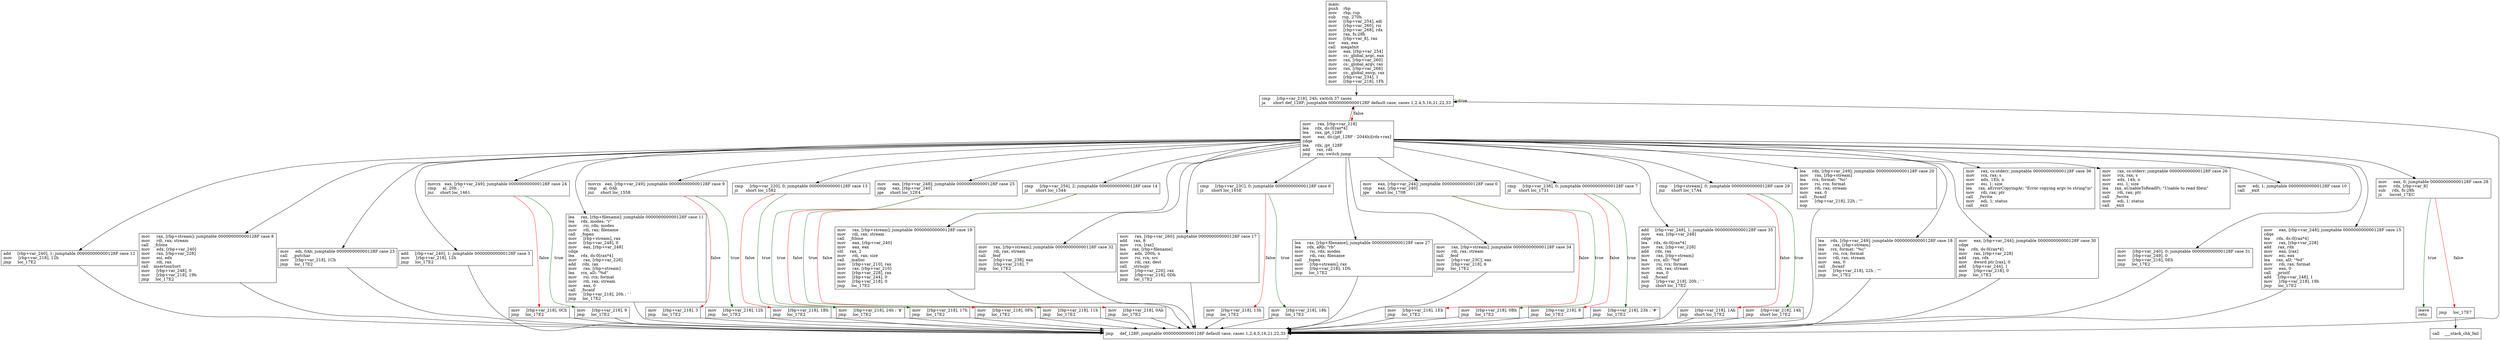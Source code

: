 digraph "main" {
	graph [
	];
	node [
		shape = "box"
	];
	edge [
	];
	"0" [
		label = "main:\lpush    rbp\lmov     rbp, rsp\lsub     rsp, 270h\lmov     [rbp+var_254], edi\lmov     [rbp+var_260], rsi\lmov     [rbp+var_268], rdx\lmov     rax, fs:28h\lmov     [rbp+var_8], rax\lxor     eax, eax\lcall    megaInit\lmov     eax, [rbp+var_254]\lmov     cs:_global_argc, eax\lmov     rax, [rbp+var_260]\lmov     cs:_global_argv, rax\lmov     rax, [rbp+var_268]\lmov     cs:_global_envp, rax\lmov     [rbp+var_234], 1\lmov     [rbp+var_218], 1Fh\l"
	];
	"1" [
		label = "cmp     [rbp+var_218], 24h; switch 37 cases\lja      short def_128F; jumptable 000000000000128F default case, cases 1,2,4,5,16,21,22,33\l"
	];
	"2" [
		label = "mov     rax, [rbp+var_218]\llea     rdx, ds:0[rax*4]\llea     rax, jpt_128F\lmov     eax, ds:(jpt_128F - 2044h)[rdx+rax]\lcdqe\llea     rdx, jpt_128F\ladd     rax, rdx\ljmp     rax; switch jump\l"
	];
	"3" [
		label = "lea     rdx, [rbp+var_249]; jumptable 000000000000128F case 18\lmov     rax, [rbp+stream]\llea     rcx, format; \"%c\"\lmov     rsi, rcx; format\lmov     rdi, rax; stream\lmov     eax, 0\lcall    _fscanf\lmov     [rbp+var_218], 22h ; '\"'\ljmp     loc_17E2\l"
	];
	"4" [
		label = "mov     eax, [rbp+var_248]; jumptable 000000000000128F case 25\lcmp     eax, [rbp+var_240]\ljge     short loc_12E4\l"
	];
	"5" [
		label = "mov     [rbp+var_218], 0Fh\ljmp     loc_17E2\l"
	];
	"6" [
		label = "mov     [rbp+var_218], 17h\ljmp     loc_17E2\l"
	];
	"7" [
		label = "mov     eax, [rbp+var_244]; jumptable 000000000000128F case 30\lcdqe\llea     rdx, ds:0[rax*4]\lmov     rax, [rbp+var_228]\ladd     rax, rdx\lmov     dword ptr [rax], 0\ladd     [rbp+var_244], 1\lmov     [rbp+var_218], 0\ljmp     loc_17E2\l"
	];
	"8" [
		label = "cmp     [rbp+var_254], 2; jumptable 000000000000128F case 14\ljz      short loc_1344\l"
	];
	"9" [
		label = "mov     [rbp+var_218], 0Ah\ljmp     loc_17E2\l"
	];
	"10" [
		label = "mov     [rbp+var_218], 11h\ljmp     loc_17E2\l"
	];
	"11" [
		label = "mov     eax, [rbp+var_248]; jumptable 000000000000128F case 15\lcdqe\llea     rdx, ds:0[rax*4]\lmov     rax, [rbp+var_228]\ladd     rax, rdx\lmov     eax, [rax]\lmov     esi, eax\llea     rax, aD; \"%d\"\lmov     rdi, rax; format\lmov     eax, 0\lcall    _printf\ladd     [rbp+var_248], 1\lmov     [rbp+var_218], 19h\ljmp     loc_17E2\l"
	];
	"12" [
		label = "mov     [rbp+var_240], 0; jumptable 000000000000128F case 31\lmov     [rbp+var_249], 0\lmov     [rbp+var_218], 0Eh\ljmp     loc_17E2\l"
	];
	"13" [
		label = "add     [rbp+var_240], 1; jumptable 000000000000128F case 12\lmov     [rbp+var_218], 12h\ljmp     loc_17E2\l"
	];
	"14" [
		label = "mov     rax, [rbp+stream]; jumptable 000000000000128F case 8\lmov     rdi, rax; stream\lcall    _fclose\lmov     edx, [rbp+var_240]\lmov     rax, [rbp+var_228]\lmov     esi, edx\lmov     rdi, rax\lcall    insertionSort\lmov     [rbp+var_248], 0\lmov     [rbp+var_218], 19h\ljmp     loc_17E2\l"
	];
	"15" [
		label = "mov     edi, 0Ah; jumptable 000000000000128F case 23\lcall    _putchar\lmov     [rbp+var_218], 1Ch\ljmp     loc_17E2\l"
	];
	"16" [
		label = "add     [rbp+var_240], 1; jumptable 000000000000128F case 3\lmov     [rbp+var_218], 12h\ljmp     loc_17E2\l"
	];
	"17" [
		label = "movzx   eax, [rbp+var_249]; jumptable 000000000000128F case 24\lcmp     al, 20h ; ' '\ljnz     short loc_1461\l"
	];
	"18" [
		label = "mov     [rbp+var_218], 0Ch\ljmp     loc_17E2\l"
	];
	"19" [
		label = "mov     [rbp+var_218], 9\ljmp     loc_17E2\l"
	];
	"20" [
		label = "mov     rax, cs:stderr; jumptable 000000000000128F case 36\lmov     rcx, rax; s\lmov     edx, 1Eh; n\lmov     esi, 1; size\llea     rax, aErrorCopyingAr; \"Error copying argv to string!\\n\"\lmov     rdi, rax; ptr\lcall    _fwrite\lmov     edi, 1; status\lcall    _exit\l"
	];
	"21" [
		label = "mov     rax, cs:stderr; jumptable 000000000000128F case 26\lmov     rcx, rax; s\lmov     edx, 14h; n\lmov     esi, 1; size\llea     rax, aUnableToReadFi; \"Unable to read file\\n\"\lmov     rdi, rax; ptr\lcall    _fwrite\lmov     edi, 1; status\lcall    _exit\l"
	];
	"22" [
		label = "lea     rax, [rbp+filename]; jumptable 000000000000128F case 11\llea     rdx, modes; \"r\"\lmov     rsi, rdx; modes\lmov     rdi, rax; filename\lcall    _fopen\lmov     [rbp+stream], rax\lmov     [rbp+var_248], 0\lmov     eax, [rbp+var_248]\lcdqe\llea     rdx, ds:0[rax*4]\lmov     rax, [rbp+var_228]\ladd     rdx, rax\lmov     rax, [rbp+stream]\llea     rcx, aD; \"%d\"\lmov     rsi, rcx; format\lmov     rdi, rax; stream\lmov     eax, 0\lcall    _fscanf\lmov     [rbp+var_218], 20h ; ' '\ljmp     loc_17E2\l"
	];
	"23" [
		label = "movzx   eax, [rbp+var_249]; jumptable 000000000000128F case 9\lcmp     al, 0Ah\ljnz     short loc_1558\l"
	];
	"24" [
		label = "mov     [rbp+var_218], 3\ljmp     loc_17E2\l"
	];
	"25" [
		label = "mov     [rbp+var_218], 12h\ljmp     loc_17E2\l"
	];
	"26" [
		label = "cmp     [rbp+var_220], 0; jumptable 000000000000128F case 13\ljz      short loc_1582\l"
	];
	"27" [
		label = "mov     [rbp+var_218], 1Bh\ljmp     loc_17E2\l"
	];
	"28" [
		label = "mov     [rbp+var_218], 24h ; '$'\ljmp     loc_17E2\l"
	];
	"29" [
		label = "mov     rax, [rbp+stream]; jumptable 000000000000128F case 19\lmov     rdi, rax; stream\lcall    _fclose\lmov     eax, [rbp+var_240]\lmov     eax, eax\lshl     rax, 2\lmov     rdi, rax; size\lcall    _malloc\lmov     [rbp+var_210], rax\lmov     rax, [rbp+var_210]\lmov     [rbp+var_228], rax\lmov     [rbp+var_244], 0\lmov     [rbp+var_218], 0\ljmp     loc_17E2\l"
	];
	"30" [
		label = "mov     rax, [rbp+stream]; jumptable 000000000000128F case 32\lmov     rdi, rax; stream\lcall    _feof\lmov     [rbp+var_238], eax\lmov     [rbp+var_218], 7\ljmp     loc_17E2\l"
	];
	"31" [
		label = "mov     rax, [rbp+var_260]; jumptable 000000000000128F case 17\ladd     rax, 8\lmov     rcx, [rax]\llea     rax, [rbp+filename]\lmov     edx, 200h; n\lmov     rsi, rcx; src\lmov     rdi, rax; dest\lcall    _strncpy\lmov     [rbp+var_220], rax\lmov     [rbp+var_218], 0Dh\ljmp     loc_17E2\l"
	];
	"32" [
		label = "cmp     [rbp+var_23C], 0; jumptable 000000000000128F case 6\ljz      short loc_165E\l"
	];
	"33" [
		label = "mov     [rbp+var_218], 13h\ljmp     loc_17E2\l"
	];
	"34" [
		label = "mov     [rbp+var_218], 18h\ljmp     loc_17E2\l"
	];
	"35" [
		label = "lea     rax, [rbp+filename]; jumptable 000000000000128F case 27\llea     rdx, aRb; \"rb\"\lmov     rsi, rdx; modes\lmov     rdi, rax; filename\lcall    _fopen\lmov     [rbp+stream], rax\lmov     [rbp+var_218], 1Dh\ljmp     loc_17E2\l"
	];
	"36" [
		label = "mov     rax, [rbp+stream]; jumptable 000000000000128F case 34\lmov     rdi, rax; stream\lcall    _feof\lmov     [rbp+var_23C], eax\lmov     [rbp+var_218], 6\ljmp     loc_17E2\l"
	];
	"37" [
		label = "mov     eax, 0; jumptable 000000000000128F case 28\lmov     rdx, [rbp+var_8]\lsub     rdx, fs:28h\ljz      locret_17EC\l"
	];
	"38" [
		label = "jmp     loc_17E7\l"
	];
	"39" [
		label = "mov     edi, 1; jumptable 000000000000128F case 10\lcall    _exit\l"
	];
	"40" [
		label = "mov     eax, [rbp+var_244]; jumptable 000000000000128F case 0\lcmp     eax, [rbp+var_240]\ljge     short loc_1708\l"
	];
	"41" [
		label = "mov     [rbp+var_218], 1Eh\ljmp     loc_17E2\l"
	];
	"42" [
		label = "mov     [rbp+var_218], 0Bh\ljmp     loc_17E2\l"
	];
	"43" [
		label = "cmp     [rbp+var_238], 0; jumptable 000000000000128F case 7\ljz      short loc_1731\l"
	];
	"44" [
		label = "mov     [rbp+var_218], 8\ljmp     loc_17E2\l"
	];
	"45" [
		label = "mov     [rbp+var_218], 23h ; '#'\ljmp     loc_17E2\l"
	];
	"46" [
		label = "add     [rbp+var_248], 1; jumptable 000000000000128F case 35\lmov     eax, [rbp+var_248]\lcdqe\llea     rdx, ds:0[rax*4]\lmov     rax, [rbp+var_228]\ladd     rdx, rax\lmov     rax, [rbp+stream]\llea     rcx, aD; \"%d\"\lmov     rsi, rcx; format\lmov     rdi, rax; stream\lmov     eax, 0\lcall    _fscanf\lmov     [rbp+var_218], 20h ; ' '\ljmp     short loc_17E2\l"
	];
	"47" [
		label = "cmp     [rbp+stream], 0; jumptable 000000000000128F case 29\ljnz     short loc_17A4\l"
	];
	"48" [
		label = "mov     [rbp+var_218], 1Ah\ljmp     short loc_17E2\l"
	];
	"49" [
		label = "mov     [rbp+var_218], 14h\ljmp     short loc_17E2\l"
	];
	"50" [
		label = "lea     rdx, [rbp+var_249]; jumptable 000000000000128F case 20\lmov     rax, [rbp+stream]\llea     rcx, format; \"%c\"\lmov     rsi, rcx; format\lmov     rdi, rax; stream\lmov     eax, 0\lcall    _fscanf\lmov     [rbp+var_218], 22h ; '\"'\lnop\l"
	];
	"51" [
		label = "jmp     def_128F; jumptable 000000000000128F default case, cases 1,2,4,5,16,21,22,33\l"
	];
	"52" [
		label = "call    ___stack_chk_fail\l"
	];
	"53" [
		label = "leave\lretn\l"
	];
// node 0
	"0" -> "1" [ ];
// node 1
	"1" -> "2" [ label = "false", color = red ];
	"1" -> "1" [ label = "true", color = darkgreen ];
// node 2
	"2" -> "1" [ ];
	"2" -> "3" [ ];
	"2" -> "4" [ ];
	"2" -> "7" [ ];
	"2" -> "8" [ ];
	"2" -> "11" [ ];
	"2" -> "12" [ ];
	"2" -> "13" [ ];
	"2" -> "14" [ ];
	"2" -> "15" [ ];
	"2" -> "16" [ ];
	"2" -> "17" [ ];
	"2" -> "20" [ ];
	"2" -> "21" [ ];
	"2" -> "22" [ ];
	"2" -> "23" [ ];
	"2" -> "26" [ ];
	"2" -> "29" [ ];
	"2" -> "30" [ ];
	"2" -> "31" [ ];
	"2" -> "32" [ ];
	"2" -> "35" [ ];
	"2" -> "36" [ ];
	"2" -> "37" [ ];
	"2" -> "39" [ ];
	"2" -> "40" [ ];
	"2" -> "43" [ ];
	"2" -> "46" [ ];
	"2" -> "47" [ ];
	"2" -> "50" [ ];
// node 3
	"3" -> "51" [ ];
// node 4
	"4" -> "5" [ label = "false", color = red ];
	"4" -> "6" [ label = "true", color = darkgreen ];
// node 5
	"5" -> "51" [ ];
// node 6
	"6" -> "51" [ ];
// node 7
	"7" -> "51" [ ];
// node 8
	"8" -> "9" [ label = "false", color = red ];
	"8" -> "10" [ label = "true", color = darkgreen ];
// node 9
	"9" -> "51" [ ];
// node 10
	"10" -> "51" [ ];
// node 11
	"11" -> "51" [ ];
// node 12
	"12" -> "51" [ ];
// node 13
	"13" -> "51" [ ];
// node 14
	"14" -> "51" [ ];
// node 15
	"15" -> "51" [ ];
// node 16
	"16" -> "51" [ ];
// node 17
	"17" -> "18" [ label = "false", color = red ];
	"17" -> "19" [ label = "true", color = darkgreen ];
// node 18
	"18" -> "51" [ ];
// node 19
	"19" -> "51" [ ];
// node 20
// node 21
// node 22
	"22" -> "51" [ ];
// node 23
	"23" -> "24" [ label = "false", color = red ];
	"23" -> "25" [ label = "true", color = darkgreen ];
// node 24
	"24" -> "51" [ ];
// node 25
	"25" -> "51" [ ];
// node 26
	"26" -> "27" [ label = "false", color = red ];
	"26" -> "28" [ label = "true", color = darkgreen ];
// node 27
	"27" -> "51" [ ];
// node 28
	"28" -> "51" [ ];
// node 29
	"29" -> "51" [ ];
// node 30
	"30" -> "51" [ ];
// node 31
	"31" -> "51" [ ];
// node 32
	"32" -> "33" [ label = "false", color = red ];
	"32" -> "34" [ label = "true", color = darkgreen ];
// node 33
	"33" -> "51" [ ];
// node 34
	"34" -> "51" [ ];
// node 35
	"35" -> "51" [ ];
// node 36
	"36" -> "51" [ ];
// node 37
	"37" -> "38" [ label = "false", color = red ];
	"37" -> "53" [ label = "true", color = darkgreen ];
// node 38
	"38" -> "52" [ ];
// node 39
// node 40
	"40" -> "41" [ label = "false", color = red ];
	"40" -> "42" [ label = "true", color = darkgreen ];
// node 41
	"41" -> "51" [ ];
// node 42
	"42" -> "51" [ ];
// node 43
	"43" -> "44" [ label = "false", color = red ];
	"43" -> "45" [ label = "true", color = darkgreen ];
// node 44
	"44" -> "51" [ ];
// node 45
	"45" -> "51" [ ];
// node 46
	"46" -> "51" [ ];
// node 47
	"47" -> "48" [ label = "false", color = red ];
	"47" -> "49" [ label = "true", color = darkgreen ];
// node 48
	"48" -> "51" [ ];
// node 49
	"49" -> "51" [ ];
// node 50
	"50" -> "51" [ ];
// node 51
	"51" -> "1" [ ];
// node 52
// node 53
}

